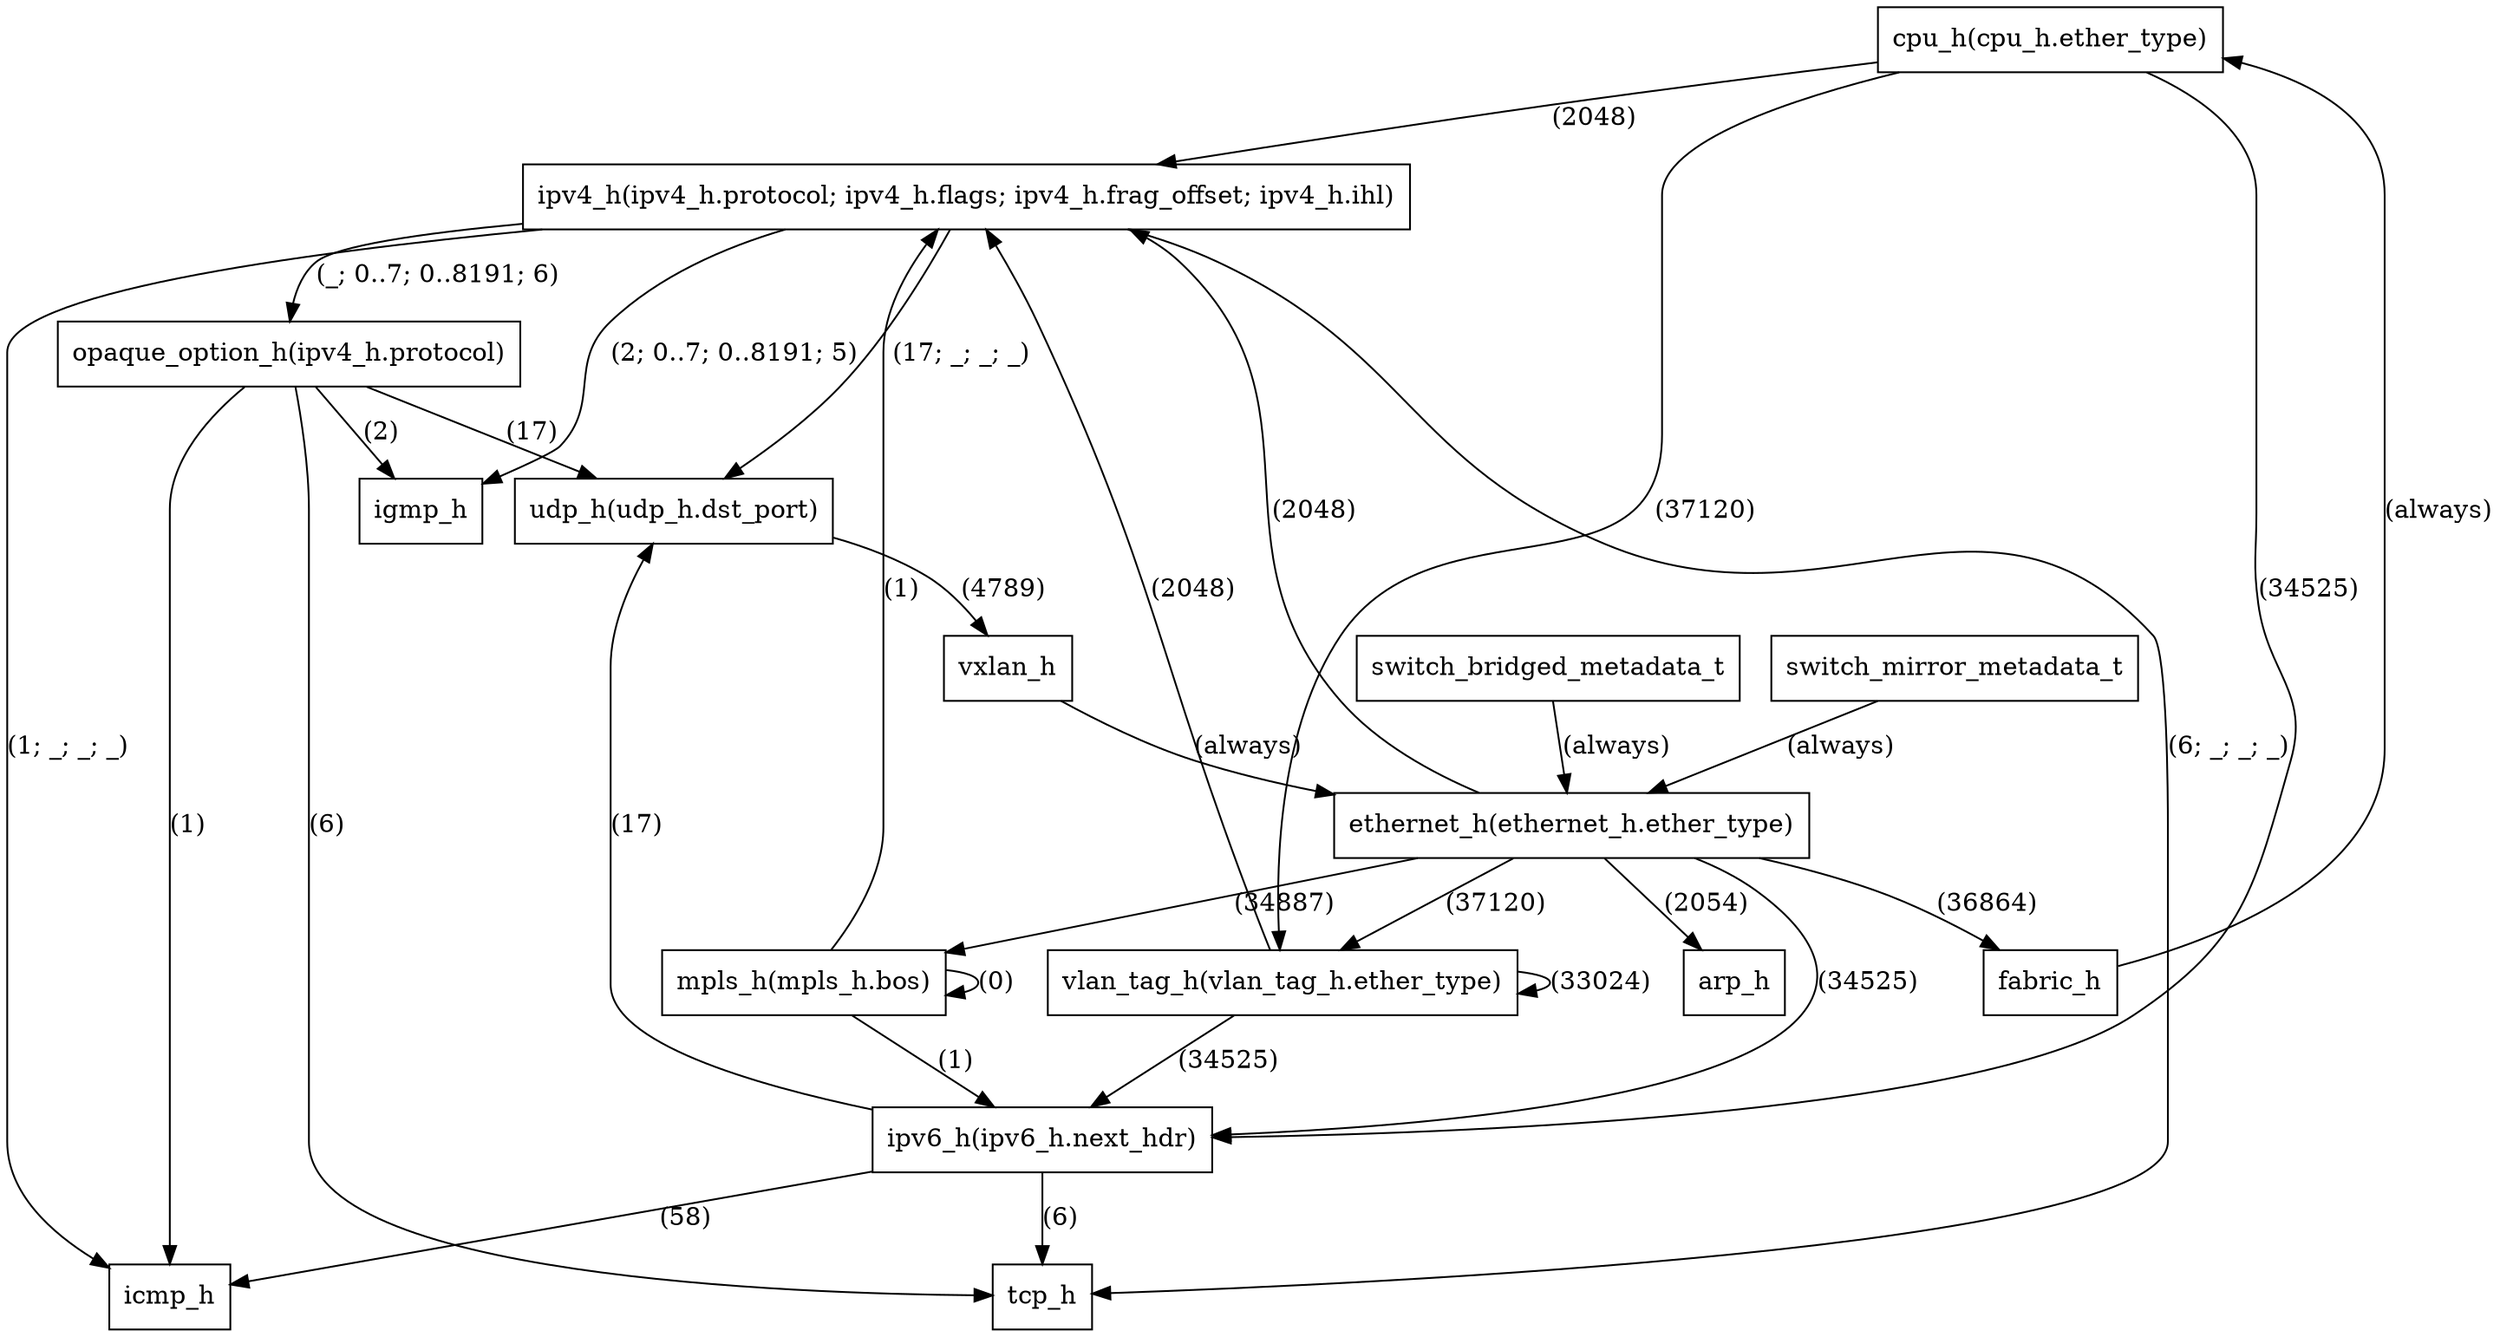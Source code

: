 digraph Transition{

cpu_h ["shape" = rectangle, "label" = "cpu_h(cpu_h.ether_type)"]

ipv4_h ["shape" = rectangle, "label" = "ipv4_h(ipv4_h.protocol; ipv4_h.flags; ipv4_h.frag_offset; ipv4_h.ihl)"]

ipv6_h ["shape" = rectangle, "label" = "ipv6_h(ipv6_h.next_hdr)"]

vlan_tag_h ["shape" = rectangle, "label" = "vlan_tag_h(vlan_tag_h.ether_type)"]

ethernet_h ["shape" = rectangle, "label" = "ethernet_h(ethernet_h.ether_type)"]

arp_h ["shape" = rectangle, "label" = "arp_h"]

fabric_h ["shape" = rectangle, "label" = "fabric_h"]

mpls_h ["shape" = rectangle, "label" = "mpls_h(mpls_h.bos)"]

icmp_h ["shape" = rectangle, "label" = "icmp_h"]

igmp_h ["shape" = rectangle, "label" = "igmp_h"]

opaque_option_h ["shape" = rectangle, "label" = "opaque_option_h(ipv4_h.protocol)"]

tcp_h ["shape" = rectangle, "label" = "tcp_h"]

udp_h ["shape" = rectangle, "label" = "udp_h(udp_h.dst_port)"]

switch_bridged_metadata_t ["shape" = rectangle, "label" = "switch_bridged_metadata_t"]

switch_mirror_metadata_t ["shape" = rectangle, "label" = "switch_mirror_metadata_t"]

vxlan_h ["shape" = rectangle, "label" = "vxlan_h"]

cpu_h -> ipv4_h ["shape" = rectangle, "label" = "(2048)"]

cpu_h -> ipv6_h ["shape" = rectangle, "label" = "(34525)"]

cpu_h -> vlan_tag_h ["shape" = rectangle, "label" = "(37120)"]

ethernet_h -> arp_h ["shape" = rectangle, "label" = "(2054)"]

ethernet_h -> fabric_h ["shape" = rectangle, "label" = "(36864)"]

ethernet_h -> ipv4_h ["shape" = rectangle, "label" = "(2048)"]

ethernet_h -> ipv6_h ["shape" = rectangle, "label" = "(34525)"]

ethernet_h -> mpls_h ["shape" = rectangle, "label" = "(34887)"]

ethernet_h -> vlan_tag_h ["shape" = rectangle, "label" = "(37120)"]

fabric_h -> cpu_h ["shape" = rectangle, "label" = "(always)"]

ipv4_h -> icmp_h ["shape" = rectangle, "label" = "(1; _; _; _)"]

ipv4_h -> igmp_h ["shape" = rectangle, "label" = "(2; 0..7; 0..8191; 5)"]

ipv4_h -> opaque_option_h ["shape" = rectangle, "label" = "(_; 0..7; 0..8191; 6)"]

ipv4_h -> tcp_h ["shape" = rectangle, "label" = "(6; _; _; _)"]

ipv4_h -> udp_h ["shape" = rectangle, "label" = "(17; _; _; _)"]

ipv6_h -> icmp_h ["shape" = rectangle, "label" = "(58)"]

ipv6_h -> tcp_h ["shape" = rectangle, "label" = "(6)"]

ipv6_h -> udp_h ["shape" = rectangle, "label" = "(17)"]

mpls_h -> ipv4_h ["shape" = rectangle, "label" = "(1)"]

mpls_h -> ipv6_h ["shape" = rectangle, "label" = "(1)"]

mpls_h -> mpls_h ["shape" = rectangle, "label" = "(0)"]

opaque_option_h -> icmp_h ["shape" = rectangle, "label" = "(1)"]

opaque_option_h -> igmp_h ["shape" = rectangle, "label" = "(2)"]

opaque_option_h -> tcp_h ["shape" = rectangle, "label" = "(6)"]

opaque_option_h -> udp_h ["shape" = rectangle, "label" = "(17)"]

switch_bridged_metadata_t -> ethernet_h ["shape" = rectangle, "label" = "(always)"]

switch_mirror_metadata_t -> ethernet_h ["shape" = rectangle, "label" = "(always)"]

udp_h -> vxlan_h ["shape" = rectangle, "label" = "(4789)"]

vlan_tag_h -> ipv4_h ["shape" = rectangle, "label" = "(2048)"]

vlan_tag_h -> ipv6_h ["shape" = rectangle, "label" = "(34525)"]

vlan_tag_h -> vlan_tag_h ["shape" = rectangle, "label" = "(33024)"]

vxlan_h -> ethernet_h ["shape" = rectangle, "label" = "(always)"]

}

